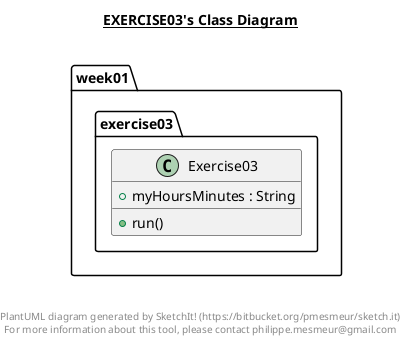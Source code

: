 @startuml

title __EXERCISE03's Class Diagram__\n

  package week01.exercise03 {
    class Exercise03 {
        + myHoursMinutes : String
        + run()
    }
  }
  



right footer


PlantUML diagram generated by SketchIt! (https://bitbucket.org/pmesmeur/sketch.it)
For more information about this tool, please contact philippe.mesmeur@gmail.com
endfooter

@enduml
